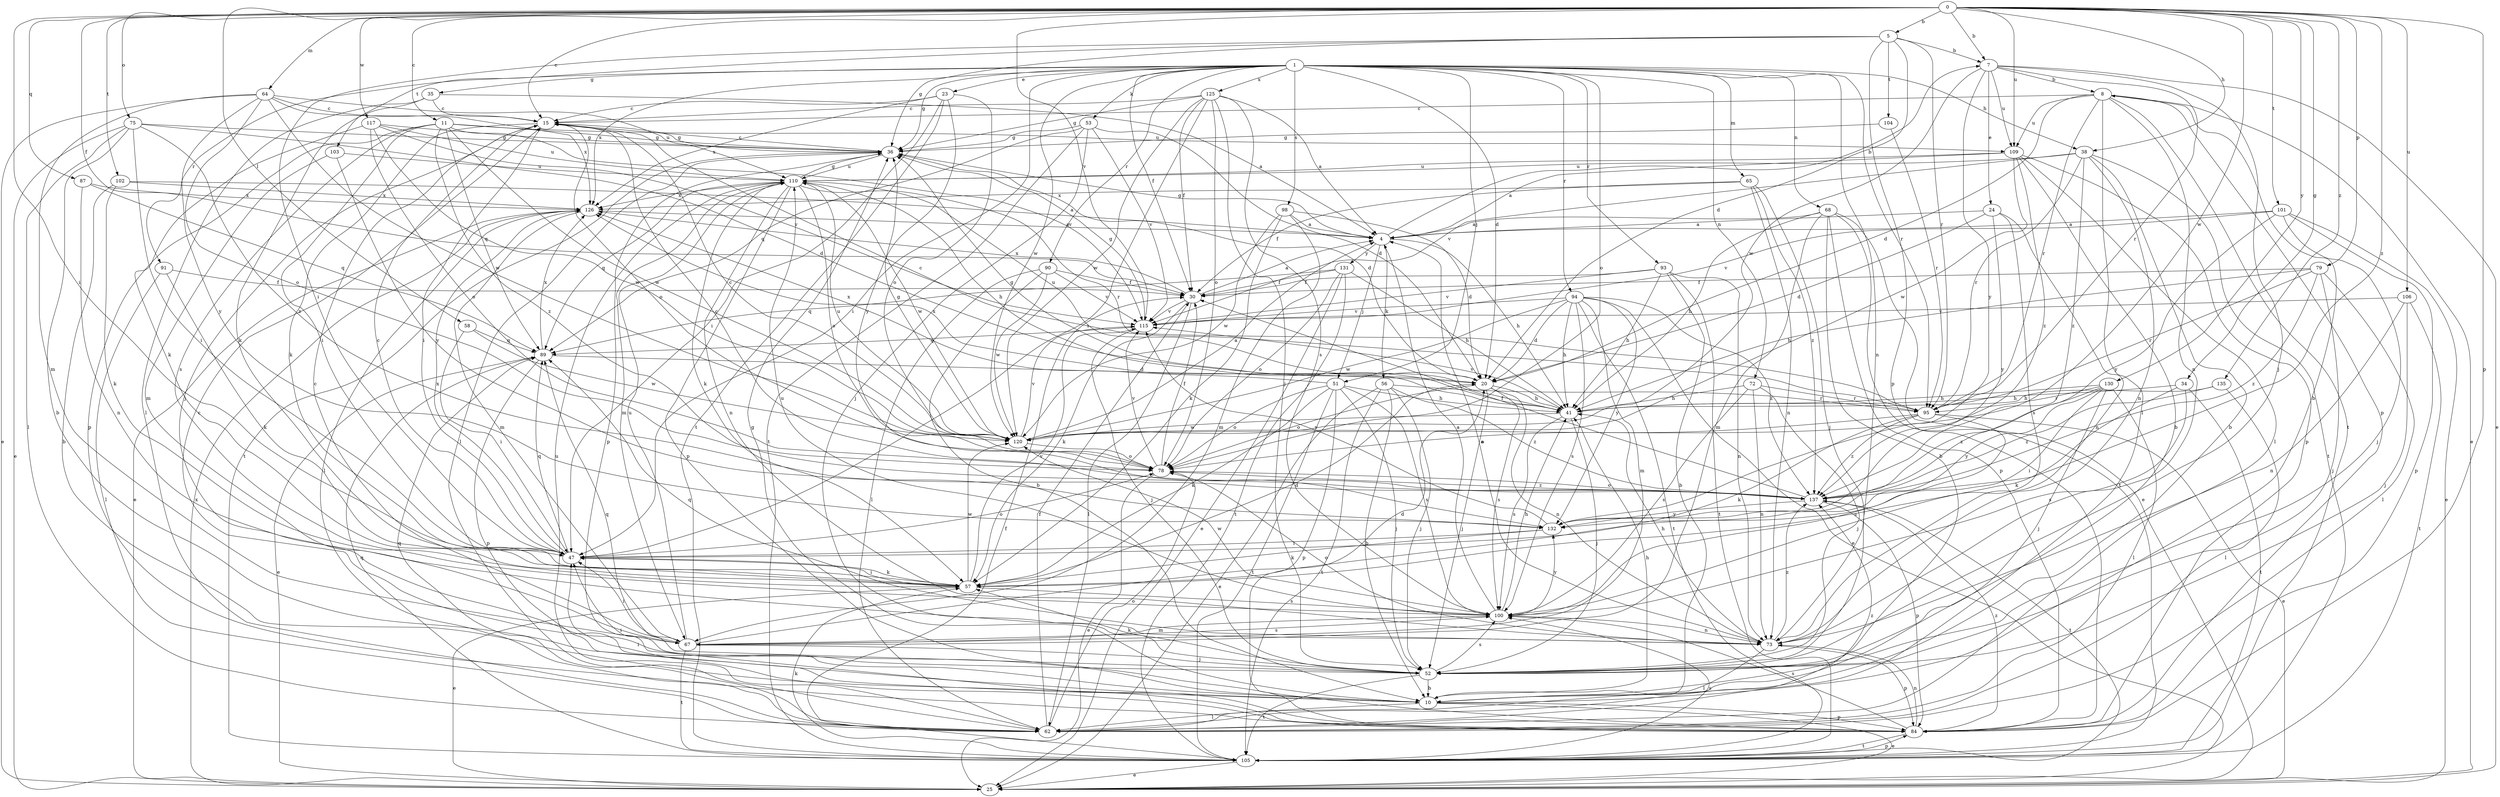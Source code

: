 strict digraph  {
0;
1;
4;
5;
7;
8;
10;
11;
15;
20;
23;
24;
25;
30;
34;
35;
36;
38;
41;
47;
51;
52;
53;
56;
57;
58;
62;
64;
65;
67;
68;
72;
73;
75;
78;
79;
84;
87;
89;
90;
91;
93;
94;
95;
98;
100;
101;
102;
103;
104;
105;
106;
109;
110;
115;
117;
120;
125;
126;
130;
131;
132;
135;
137;
0 -> 5  [label=b];
0 -> 7  [label=b];
0 -> 11  [label=c];
0 -> 15  [label=c];
0 -> 30  [label=f];
0 -> 34  [label=g];
0 -> 38  [label=h];
0 -> 47  [label=i];
0 -> 58  [label=l];
0 -> 64  [label=m];
0 -> 75  [label=o];
0 -> 79  [label=p];
0 -> 84  [label=p];
0 -> 87  [label=q];
0 -> 101  [label=t];
0 -> 102  [label=t];
0 -> 106  [label=u];
0 -> 109  [label=u];
0 -> 115  [label=v];
0 -> 117  [label=w];
0 -> 120  [label=w];
0 -> 130  [label=y];
0 -> 135  [label=z];
0 -> 137  [label=z];
1 -> 20  [label=d];
1 -> 23  [label=e];
1 -> 30  [label=f];
1 -> 35  [label=g];
1 -> 36  [label=g];
1 -> 38  [label=h];
1 -> 47  [label=i];
1 -> 51  [label=j];
1 -> 53  [label=k];
1 -> 65  [label=m];
1 -> 68  [label=n];
1 -> 72  [label=n];
1 -> 73  [label=n];
1 -> 78  [label=o];
1 -> 90  [label=r];
1 -> 91  [label=r];
1 -> 93  [label=r];
1 -> 94  [label=r];
1 -> 95  [label=r];
1 -> 98  [label=s];
1 -> 120  [label=w];
1 -> 125  [label=x];
1 -> 126  [label=x];
4 -> 7  [label=b];
4 -> 36  [label=g];
4 -> 41  [label=h];
4 -> 51  [label=j];
4 -> 56  [label=k];
4 -> 131  [label=y];
5 -> 7  [label=b];
5 -> 20  [label=d];
5 -> 36  [label=g];
5 -> 47  [label=i];
5 -> 84  [label=p];
5 -> 95  [label=r];
5 -> 103  [label=t];
5 -> 104  [label=t];
7 -> 8  [label=b];
7 -> 24  [label=e];
7 -> 25  [label=e];
7 -> 52  [label=j];
7 -> 95  [label=r];
7 -> 109  [label=u];
7 -> 120  [label=w];
7 -> 132  [label=y];
8 -> 15  [label=c];
8 -> 20  [label=d];
8 -> 25  [label=e];
8 -> 62  [label=l];
8 -> 73  [label=n];
8 -> 84  [label=p];
8 -> 95  [label=r];
8 -> 105  [label=t];
8 -> 109  [label=u];
10 -> 8  [label=b];
10 -> 15  [label=c];
10 -> 25  [label=e];
10 -> 36  [label=g];
10 -> 41  [label=h];
10 -> 47  [label=i];
10 -> 62  [label=l];
10 -> 84  [label=p];
11 -> 36  [label=g];
11 -> 47  [label=i];
11 -> 84  [label=p];
11 -> 89  [label=q];
11 -> 100  [label=s];
11 -> 109  [label=u];
11 -> 115  [label=v];
11 -> 120  [label=w];
11 -> 137  [label=z];
15 -> 36  [label=g];
15 -> 47  [label=i];
15 -> 52  [label=j];
15 -> 57  [label=k];
15 -> 78  [label=o];
20 -> 41  [label=h];
20 -> 52  [label=j];
20 -> 73  [label=n];
20 -> 78  [label=o];
20 -> 100  [label=s];
20 -> 110  [label=u];
23 -> 15  [label=c];
23 -> 47  [label=i];
23 -> 78  [label=o];
23 -> 105  [label=t];
23 -> 126  [label=x];
23 -> 132  [label=y];
24 -> 4  [label=a];
24 -> 20  [label=d];
24 -> 73  [label=n];
24 -> 100  [label=s];
24 -> 132  [label=y];
25 -> 126  [label=x];
30 -> 4  [label=a];
30 -> 57  [label=k];
30 -> 62  [label=l];
30 -> 115  [label=v];
30 -> 126  [label=x];
34 -> 41  [label=h];
34 -> 57  [label=k];
34 -> 100  [label=s];
34 -> 105  [label=t];
35 -> 4  [label=a];
35 -> 15  [label=c];
35 -> 57  [label=k];
35 -> 62  [label=l];
36 -> 15  [label=c];
36 -> 20  [label=d];
36 -> 62  [label=l];
36 -> 84  [label=p];
36 -> 105  [label=t];
36 -> 110  [label=u];
38 -> 10  [label=b];
38 -> 73  [label=n];
38 -> 95  [label=r];
38 -> 105  [label=t];
38 -> 110  [label=u];
38 -> 115  [label=v];
38 -> 137  [label=z];
41 -> 36  [label=g];
41 -> 52  [label=j];
41 -> 100  [label=s];
41 -> 115  [label=v];
41 -> 120  [label=w];
41 -> 126  [label=x];
47 -> 15  [label=c];
47 -> 57  [label=k];
47 -> 78  [label=o];
47 -> 89  [label=q];
47 -> 126  [label=x];
51 -> 41  [label=h];
51 -> 52  [label=j];
51 -> 57  [label=k];
51 -> 78  [label=o];
51 -> 84  [label=p];
51 -> 100  [label=s];
51 -> 105  [label=t];
51 -> 126  [label=x];
52 -> 10  [label=b];
52 -> 57  [label=k];
52 -> 89  [label=q];
52 -> 100  [label=s];
52 -> 105  [label=t];
53 -> 20  [label=d];
53 -> 36  [label=g];
53 -> 52  [label=j];
53 -> 89  [label=q];
53 -> 105  [label=t];
53 -> 115  [label=v];
56 -> 10  [label=b];
56 -> 25  [label=e];
56 -> 52  [label=j];
56 -> 95  [label=r];
56 -> 105  [label=t];
56 -> 137  [label=z];
57 -> 20  [label=d];
57 -> 25  [label=e];
57 -> 47  [label=i];
57 -> 100  [label=s];
57 -> 115  [label=v];
57 -> 120  [label=w];
58 -> 47  [label=i];
58 -> 89  [label=q];
58 -> 120  [label=w];
62 -> 30  [label=f];
62 -> 78  [label=o];
62 -> 89  [label=q];
62 -> 110  [label=u];
62 -> 137  [label=z];
64 -> 15  [label=c];
64 -> 25  [label=e];
64 -> 67  [label=m];
64 -> 78  [label=o];
64 -> 110  [label=u];
64 -> 120  [label=w];
64 -> 126  [label=x];
64 -> 132  [label=y];
65 -> 30  [label=f];
65 -> 52  [label=j];
65 -> 73  [label=n];
65 -> 126  [label=x];
65 -> 137  [label=z];
67 -> 15  [label=c];
67 -> 20  [label=d];
67 -> 47  [label=i];
67 -> 52  [label=j];
67 -> 100  [label=s];
67 -> 105  [label=t];
67 -> 110  [label=u];
68 -> 4  [label=a];
68 -> 10  [label=b];
68 -> 25  [label=e];
68 -> 41  [label=h];
68 -> 67  [label=m];
68 -> 84  [label=p];
68 -> 105  [label=t];
72 -> 41  [label=h];
72 -> 52  [label=j];
72 -> 73  [label=n];
72 -> 95  [label=r];
72 -> 100  [label=s];
73 -> 4  [label=a];
73 -> 41  [label=h];
73 -> 62  [label=l];
73 -> 78  [label=o];
73 -> 84  [label=p];
73 -> 89  [label=q];
73 -> 137  [label=z];
75 -> 10  [label=b];
75 -> 20  [label=d];
75 -> 25  [label=e];
75 -> 36  [label=g];
75 -> 47  [label=i];
75 -> 62  [label=l];
75 -> 137  [label=z];
78 -> 25  [label=e];
78 -> 30  [label=f];
78 -> 115  [label=v];
78 -> 137  [label=z];
79 -> 30  [label=f];
79 -> 41  [label=h];
79 -> 52  [label=j];
79 -> 62  [label=l];
79 -> 95  [label=r];
79 -> 137  [label=z];
84 -> 47  [label=i];
84 -> 73  [label=n];
84 -> 100  [label=s];
84 -> 105  [label=t];
84 -> 137  [label=z];
87 -> 73  [label=n];
87 -> 89  [label=q];
87 -> 126  [label=x];
89 -> 20  [label=d];
89 -> 25  [label=e];
89 -> 84  [label=p];
89 -> 126  [label=x];
90 -> 10  [label=b];
90 -> 30  [label=f];
90 -> 62  [label=l];
90 -> 115  [label=v];
90 -> 120  [label=w];
91 -> 30  [label=f];
91 -> 57  [label=k];
91 -> 62  [label=l];
93 -> 10  [label=b];
93 -> 30  [label=f];
93 -> 41  [label=h];
93 -> 73  [label=n];
93 -> 105  [label=t];
93 -> 115  [label=v];
94 -> 20  [label=d];
94 -> 25  [label=e];
94 -> 41  [label=h];
94 -> 67  [label=m];
94 -> 100  [label=s];
94 -> 105  [label=t];
94 -> 115  [label=v];
94 -> 120  [label=w];
94 -> 132  [label=y];
94 -> 137  [label=z];
95 -> 15  [label=c];
95 -> 25  [label=e];
95 -> 57  [label=k];
95 -> 78  [label=o];
95 -> 100  [label=s];
95 -> 137  [label=z];
98 -> 4  [label=a];
98 -> 20  [label=d];
98 -> 57  [label=k];
98 -> 67  [label=m];
98 -> 120  [label=w];
100 -> 4  [label=a];
100 -> 41  [label=h];
100 -> 67  [label=m];
100 -> 73  [label=n];
100 -> 110  [label=u];
100 -> 120  [label=w];
100 -> 132  [label=y];
101 -> 4  [label=a];
101 -> 25  [label=e];
101 -> 52  [label=j];
101 -> 84  [label=p];
101 -> 115  [label=v];
101 -> 132  [label=y];
102 -> 4  [label=a];
102 -> 10  [label=b];
102 -> 57  [label=k];
102 -> 126  [label=x];
103 -> 67  [label=m];
103 -> 110  [label=u];
103 -> 132  [label=y];
104 -> 36  [label=g];
104 -> 95  [label=r];
105 -> 25  [label=e];
105 -> 30  [label=f];
105 -> 57  [label=k];
105 -> 84  [label=p];
105 -> 89  [label=q];
105 -> 100  [label=s];
106 -> 52  [label=j];
106 -> 73  [label=n];
106 -> 105  [label=t];
106 -> 115  [label=v];
109 -> 4  [label=a];
109 -> 10  [label=b];
109 -> 62  [label=l];
109 -> 84  [label=p];
109 -> 110  [label=u];
109 -> 120  [label=w];
109 -> 137  [label=z];
110 -> 36  [label=g];
110 -> 41  [label=h];
110 -> 57  [label=k];
110 -> 67  [label=m];
110 -> 73  [label=n];
110 -> 78  [label=o];
110 -> 84  [label=p];
110 -> 89  [label=q];
110 -> 95  [label=r];
110 -> 120  [label=w];
110 -> 126  [label=x];
115 -> 36  [label=g];
115 -> 52  [label=j];
115 -> 89  [label=q];
117 -> 36  [label=g];
117 -> 57  [label=k];
117 -> 78  [label=o];
117 -> 110  [label=u];
117 -> 115  [label=v];
117 -> 120  [label=w];
120 -> 4  [label=a];
120 -> 15  [label=c];
120 -> 36  [label=g];
120 -> 78  [label=o];
120 -> 110  [label=u];
120 -> 115  [label=v];
125 -> 4  [label=a];
125 -> 15  [label=c];
125 -> 30  [label=f];
125 -> 36  [label=g];
125 -> 47  [label=i];
125 -> 52  [label=j];
125 -> 78  [label=o];
125 -> 100  [label=s];
125 -> 120  [label=w];
126 -> 4  [label=a];
126 -> 25  [label=e];
126 -> 62  [label=l];
126 -> 67  [label=m];
130 -> 41  [label=h];
130 -> 47  [label=i];
130 -> 52  [label=j];
130 -> 62  [label=l];
130 -> 95  [label=r];
130 -> 132  [label=y];
130 -> 137  [label=z];
131 -> 25  [label=e];
131 -> 30  [label=f];
131 -> 41  [label=h];
131 -> 78  [label=o];
131 -> 89  [label=q];
131 -> 105  [label=t];
132 -> 47  [label=i];
132 -> 57  [label=k];
132 -> 115  [label=v];
135 -> 41  [label=h];
135 -> 62  [label=l];
135 -> 137  [label=z];
137 -> 15  [label=c];
137 -> 30  [label=f];
137 -> 78  [label=o];
137 -> 84  [label=p];
137 -> 105  [label=t];
137 -> 132  [label=y];
}
